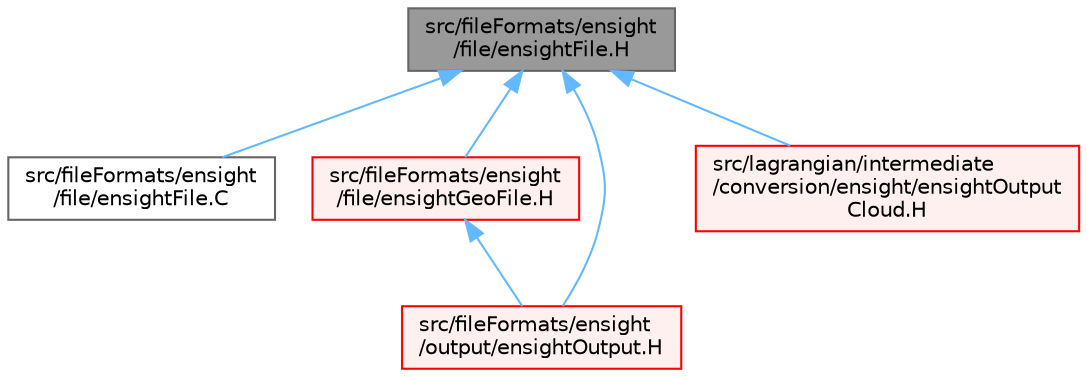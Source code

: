 digraph "src/fileFormats/ensight/file/ensightFile.H"
{
 // LATEX_PDF_SIZE
  bgcolor="transparent";
  edge [fontname=Helvetica,fontsize=10,labelfontname=Helvetica,labelfontsize=10];
  node [fontname=Helvetica,fontsize=10,shape=box,height=0.2,width=0.4];
  Node1 [id="Node000001",label="src/fileFormats/ensight\l/file/ensightFile.H",height=0.2,width=0.4,color="gray40", fillcolor="grey60", style="filled", fontcolor="black",tooltip=" "];
  Node1 -> Node2 [id="edge1_Node000001_Node000002",dir="back",color="steelblue1",style="solid",tooltip=" "];
  Node2 [id="Node000002",label="src/fileFormats/ensight\l/file/ensightFile.C",height=0.2,width=0.4,color="grey40", fillcolor="white", style="filled",URL="$ensightFile_8C.html",tooltip=" "];
  Node1 -> Node3 [id="edge2_Node000001_Node000003",dir="back",color="steelblue1",style="solid",tooltip=" "];
  Node3 [id="Node000003",label="src/fileFormats/ensight\l/file/ensightGeoFile.H",height=0.2,width=0.4,color="red", fillcolor="#FFF0F0", style="filled",URL="$ensightGeoFile_8H.html",tooltip=" "];
  Node3 -> Node15 [id="edge3_Node000003_Node000015",dir="back",color="steelblue1",style="solid",tooltip=" "];
  Node15 [id="Node000015",label="src/fileFormats/ensight\l/output/ensightOutput.H",height=0.2,width=0.4,color="red", fillcolor="#FFF0F0", style="filled",URL="$ensightOutput_8H.html",tooltip=" "];
  Node1 -> Node15 [id="edge4_Node000001_Node000015",dir="back",color="steelblue1",style="solid",tooltip=" "];
  Node1 -> Node42 [id="edge5_Node000001_Node000042",dir="back",color="steelblue1",style="solid",tooltip=" "];
  Node42 [id="Node000042",label="src/lagrangian/intermediate\l/conversion/ensight/ensightOutput\lCloud.H",height=0.2,width=0.4,color="red", fillcolor="#FFF0F0", style="filled",URL="$ensightOutputCloud_8H.html",tooltip="A collection of functions for writing clouds as ensight file content."];
}
